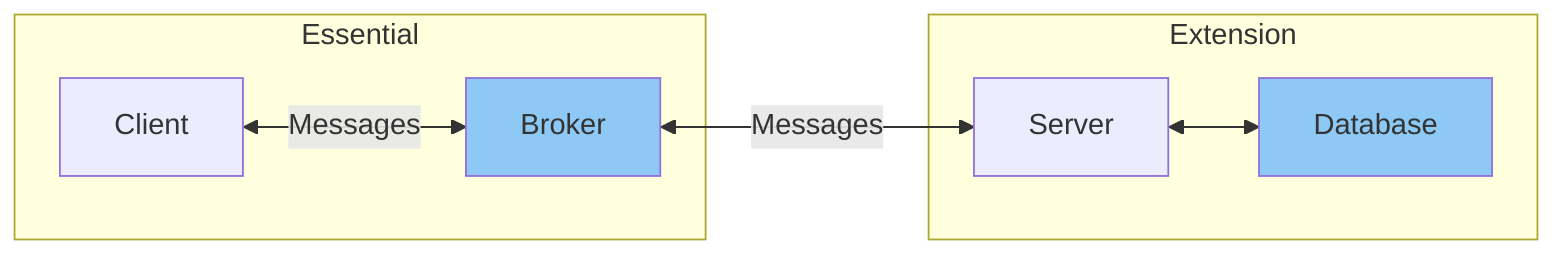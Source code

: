 %%{ init: {'theme': 'dark', "graph": {"htmlLabels": true}}, "flowchart": {"defaultRenderer": "elk"} }%%
flowchart LR

    subgraph Essential
        Client <--Messages--> Broker
    end
    subgraph Extension
        Broker <--Messages--> Server
        Server <--> Database
    end
    style Broker fill:#55afffaa
    style Database fill:#55afffaa